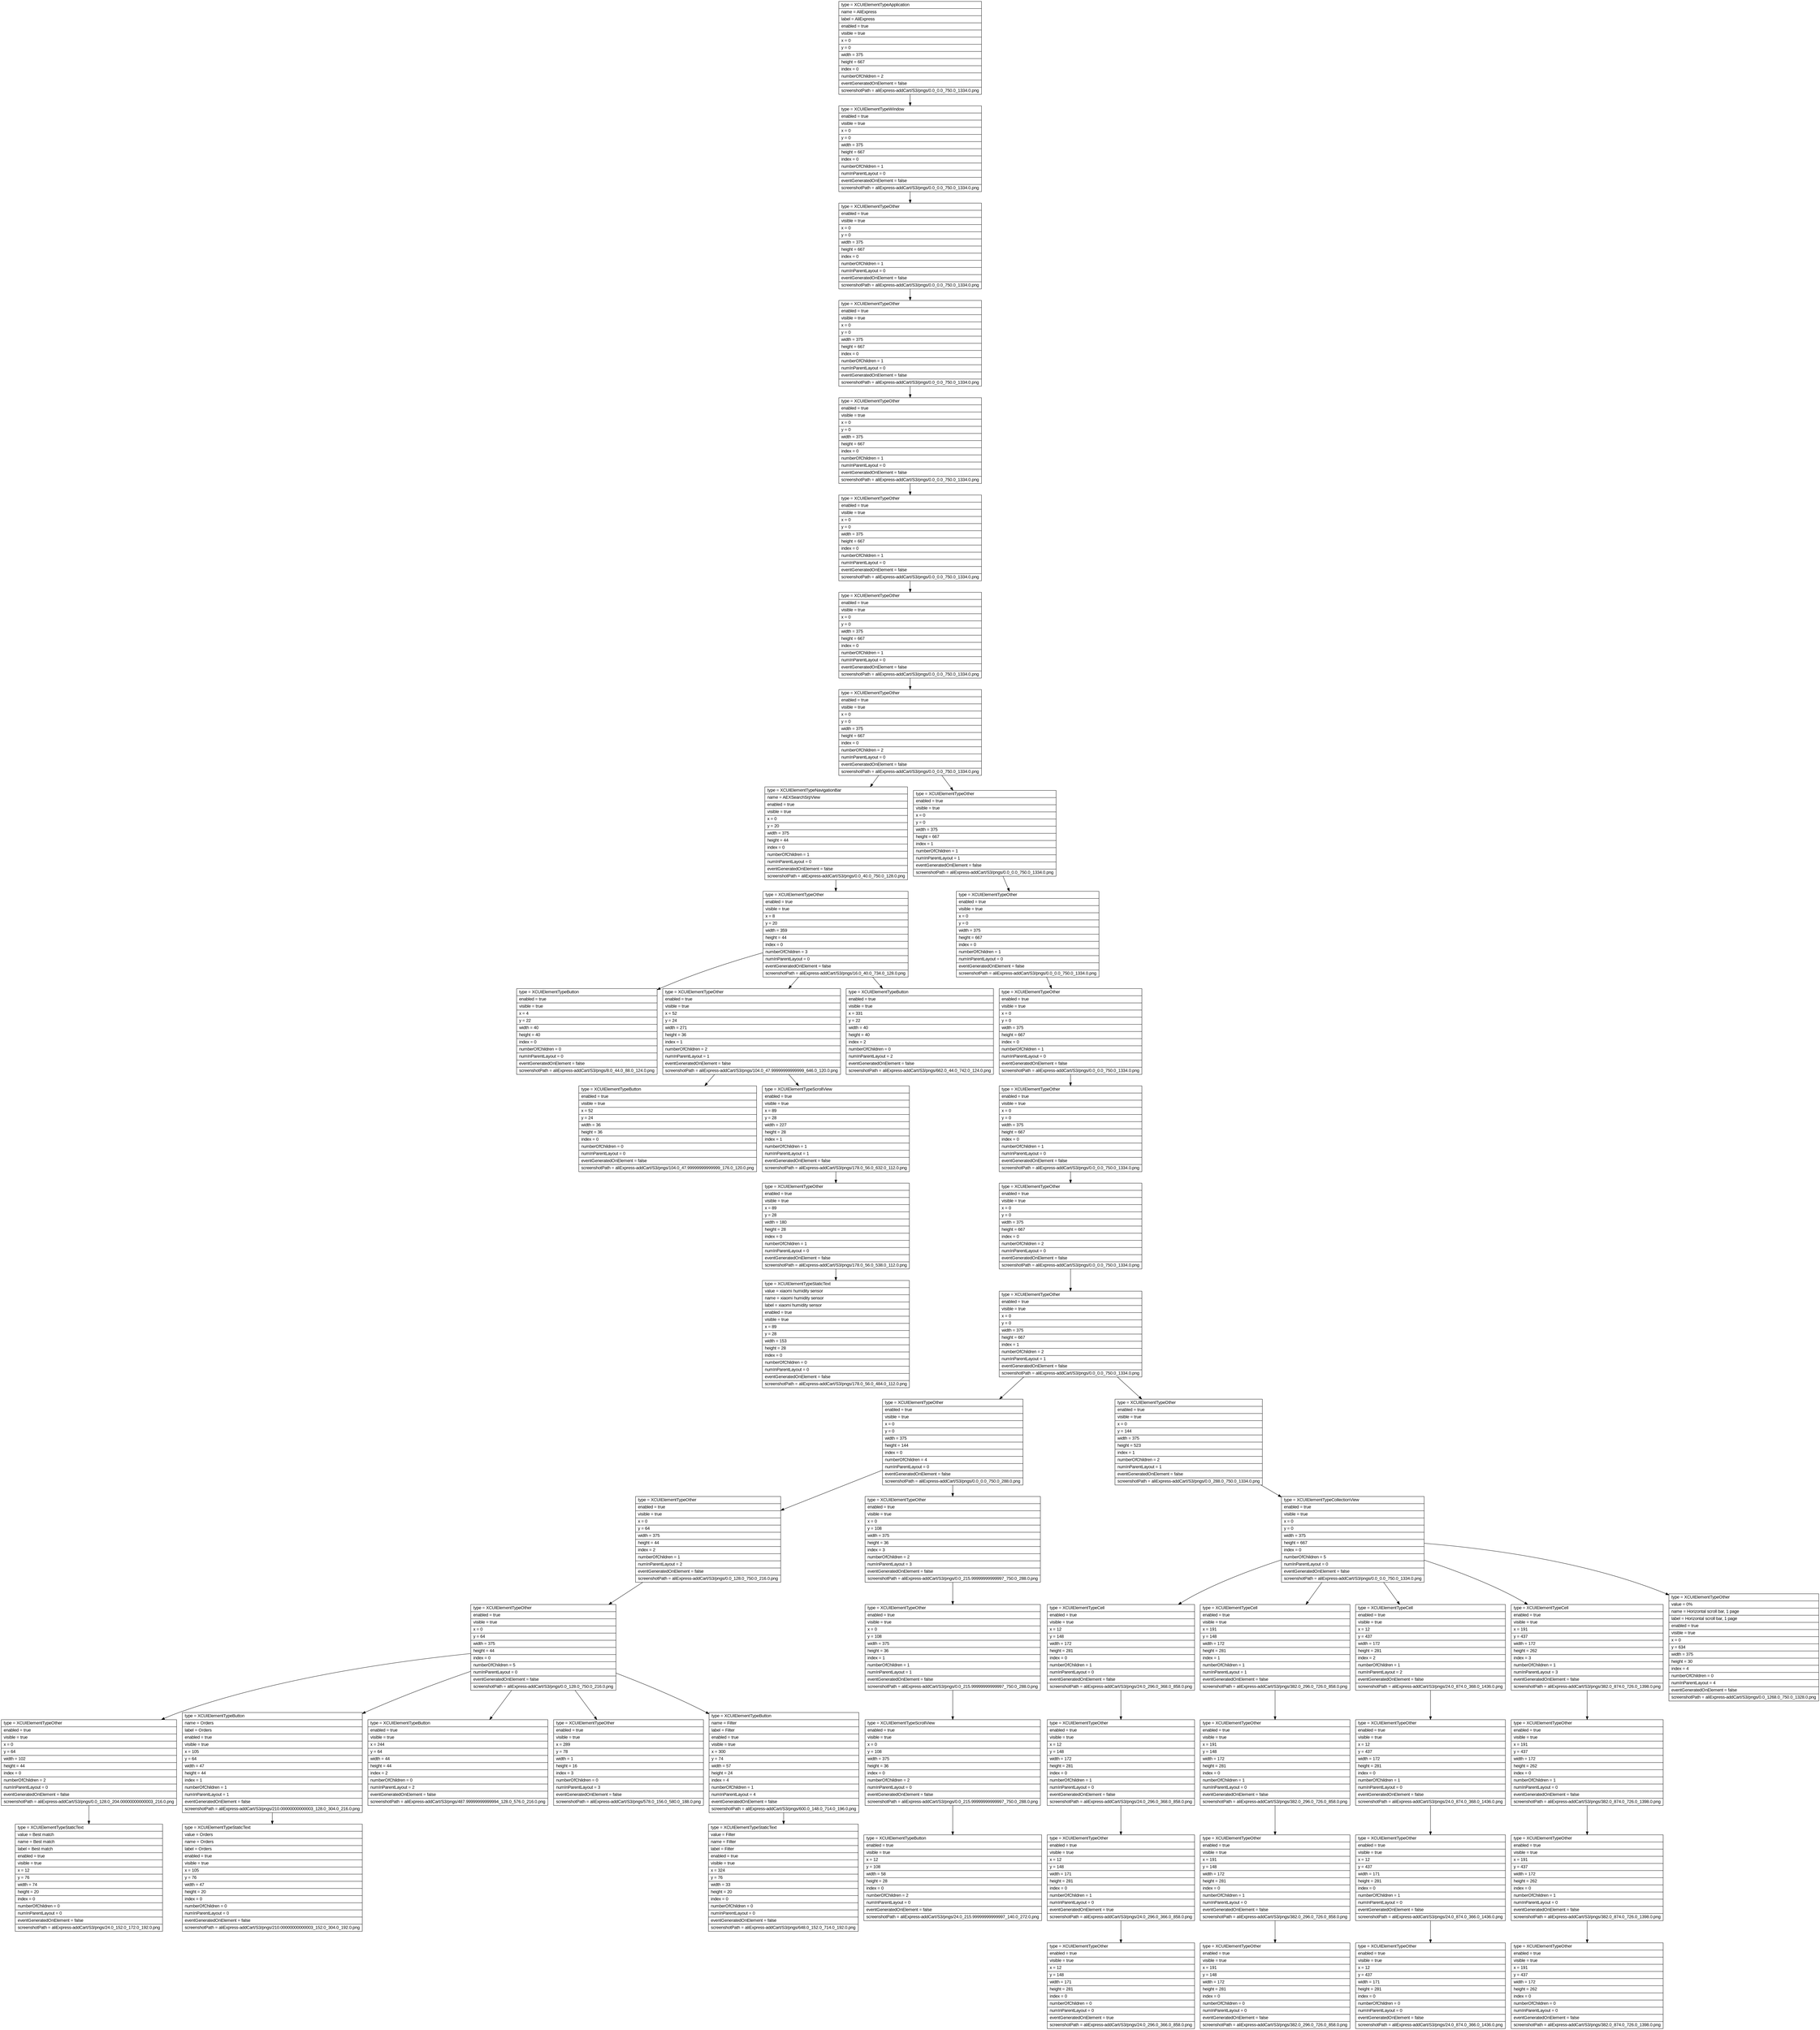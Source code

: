 digraph Layout {

	node [shape=record fontname=Arial];

	0	[label="{type = XCUIElementTypeApplication\l|name = AliExpress\l|label = AliExpress\l|enabled = true\l|visible = true\l|x = 0\l|y = 0\l|width = 375\l|height = 667\l|index = 0\l|numberOfChildren = 2\l|eventGeneratedOnElement = false \l|screenshotPath = aliExpress-addCart/S3/pngs/0.0_0.0_750.0_1334.0.png\l}"]
	1	[label="{type = XCUIElementTypeWindow\l|enabled = true\l|visible = true\l|x = 0\l|y = 0\l|width = 375\l|height = 667\l|index = 0\l|numberOfChildren = 1\l|numInParentLayout = 0\l|eventGeneratedOnElement = false \l|screenshotPath = aliExpress-addCart/S3/pngs/0.0_0.0_750.0_1334.0.png\l}"]
	2	[label="{type = XCUIElementTypeOther\l|enabled = true\l|visible = true\l|x = 0\l|y = 0\l|width = 375\l|height = 667\l|index = 0\l|numberOfChildren = 1\l|numInParentLayout = 0\l|eventGeneratedOnElement = false \l|screenshotPath = aliExpress-addCart/S3/pngs/0.0_0.0_750.0_1334.0.png\l}"]
	3	[label="{type = XCUIElementTypeOther\l|enabled = true\l|visible = true\l|x = 0\l|y = 0\l|width = 375\l|height = 667\l|index = 0\l|numberOfChildren = 1\l|numInParentLayout = 0\l|eventGeneratedOnElement = false \l|screenshotPath = aliExpress-addCart/S3/pngs/0.0_0.0_750.0_1334.0.png\l}"]
	4	[label="{type = XCUIElementTypeOther\l|enabled = true\l|visible = true\l|x = 0\l|y = 0\l|width = 375\l|height = 667\l|index = 0\l|numberOfChildren = 1\l|numInParentLayout = 0\l|eventGeneratedOnElement = false \l|screenshotPath = aliExpress-addCart/S3/pngs/0.0_0.0_750.0_1334.0.png\l}"]
	5	[label="{type = XCUIElementTypeOther\l|enabled = true\l|visible = true\l|x = 0\l|y = 0\l|width = 375\l|height = 667\l|index = 0\l|numberOfChildren = 1\l|numInParentLayout = 0\l|eventGeneratedOnElement = false \l|screenshotPath = aliExpress-addCart/S3/pngs/0.0_0.0_750.0_1334.0.png\l}"]
	6	[label="{type = XCUIElementTypeOther\l|enabled = true\l|visible = true\l|x = 0\l|y = 0\l|width = 375\l|height = 667\l|index = 0\l|numberOfChildren = 1\l|numInParentLayout = 0\l|eventGeneratedOnElement = false \l|screenshotPath = aliExpress-addCart/S3/pngs/0.0_0.0_750.0_1334.0.png\l}"]
	7	[label="{type = XCUIElementTypeOther\l|enabled = true\l|visible = true\l|x = 0\l|y = 0\l|width = 375\l|height = 667\l|index = 0\l|numberOfChildren = 2\l|numInParentLayout = 0\l|eventGeneratedOnElement = false \l|screenshotPath = aliExpress-addCart/S3/pngs/0.0_0.0_750.0_1334.0.png\l}"]
	8	[label="{type = XCUIElementTypeNavigationBar\l|name = AEXSearchSrpView\l|enabled = true\l|visible = true\l|x = 0\l|y = 20\l|width = 375\l|height = 44\l|index = 0\l|numberOfChildren = 1\l|numInParentLayout = 0\l|eventGeneratedOnElement = false \l|screenshotPath = aliExpress-addCart/S3/pngs/0.0_40.0_750.0_128.0.png\l}"]
	9	[label="{type = XCUIElementTypeOther\l|enabled = true\l|visible = true\l|x = 0\l|y = 0\l|width = 375\l|height = 667\l|index = 1\l|numberOfChildren = 1\l|numInParentLayout = 1\l|eventGeneratedOnElement = false \l|screenshotPath = aliExpress-addCart/S3/pngs/0.0_0.0_750.0_1334.0.png\l}"]
	10	[label="{type = XCUIElementTypeOther\l|enabled = true\l|visible = true\l|x = 8\l|y = 20\l|width = 359\l|height = 44\l|index = 0\l|numberOfChildren = 3\l|numInParentLayout = 0\l|eventGeneratedOnElement = false \l|screenshotPath = aliExpress-addCart/S3/pngs/16.0_40.0_734.0_128.0.png\l}"]
	11	[label="{type = XCUIElementTypeOther\l|enabled = true\l|visible = true\l|x = 0\l|y = 0\l|width = 375\l|height = 667\l|index = 0\l|numberOfChildren = 1\l|numInParentLayout = 0\l|eventGeneratedOnElement = false \l|screenshotPath = aliExpress-addCart/S3/pngs/0.0_0.0_750.0_1334.0.png\l}"]
	12	[label="{type = XCUIElementTypeButton\l|enabled = true\l|visible = true\l|x = 4\l|y = 22\l|width = 40\l|height = 40\l|index = 0\l|numberOfChildren = 0\l|numInParentLayout = 0\l|eventGeneratedOnElement = false \l|screenshotPath = aliExpress-addCart/S3/pngs/8.0_44.0_88.0_124.0.png\l}"]
	13	[label="{type = XCUIElementTypeOther\l|enabled = true\l|visible = true\l|x = 52\l|y = 24\l|width = 271\l|height = 36\l|index = 1\l|numberOfChildren = 2\l|numInParentLayout = 1\l|eventGeneratedOnElement = false \l|screenshotPath = aliExpress-addCart/S3/pngs/104.0_47.99999999999999_646.0_120.0.png\l}"]
	14	[label="{type = XCUIElementTypeButton\l|enabled = true\l|visible = true\l|x = 331\l|y = 22\l|width = 40\l|height = 40\l|index = 2\l|numberOfChildren = 0\l|numInParentLayout = 2\l|eventGeneratedOnElement = false \l|screenshotPath = aliExpress-addCart/S3/pngs/662.0_44.0_742.0_124.0.png\l}"]
	15	[label="{type = XCUIElementTypeOther\l|enabled = true\l|visible = true\l|x = 0\l|y = 0\l|width = 375\l|height = 667\l|index = 0\l|numberOfChildren = 1\l|numInParentLayout = 0\l|eventGeneratedOnElement = false \l|screenshotPath = aliExpress-addCart/S3/pngs/0.0_0.0_750.0_1334.0.png\l}"]
	16	[label="{type = XCUIElementTypeButton\l|enabled = true\l|visible = true\l|x = 52\l|y = 24\l|width = 36\l|height = 36\l|index = 0\l|numberOfChildren = 0\l|numInParentLayout = 0\l|eventGeneratedOnElement = false \l|screenshotPath = aliExpress-addCart/S3/pngs/104.0_47.99999999999999_176.0_120.0.png\l}"]
	17	[label="{type = XCUIElementTypeScrollView\l|enabled = true\l|visible = true\l|x = 89\l|y = 28\l|width = 227\l|height = 28\l|index = 1\l|numberOfChildren = 1\l|numInParentLayout = 1\l|eventGeneratedOnElement = false \l|screenshotPath = aliExpress-addCart/S3/pngs/178.0_56.0_632.0_112.0.png\l}"]
	18	[label="{type = XCUIElementTypeOther\l|enabled = true\l|visible = true\l|x = 0\l|y = 0\l|width = 375\l|height = 667\l|index = 0\l|numberOfChildren = 1\l|numInParentLayout = 0\l|eventGeneratedOnElement = false \l|screenshotPath = aliExpress-addCart/S3/pngs/0.0_0.0_750.0_1334.0.png\l}"]
	19	[label="{type = XCUIElementTypeOther\l|enabled = true\l|visible = true\l|x = 89\l|y = 28\l|width = 180\l|height = 28\l|index = 0\l|numberOfChildren = 1\l|numInParentLayout = 0\l|eventGeneratedOnElement = false \l|screenshotPath = aliExpress-addCart/S3/pngs/178.0_56.0_538.0_112.0.png\l}"]
	20	[label="{type = XCUIElementTypeOther\l|enabled = true\l|visible = true\l|x = 0\l|y = 0\l|width = 375\l|height = 667\l|index = 0\l|numberOfChildren = 2\l|numInParentLayout = 0\l|eventGeneratedOnElement = false \l|screenshotPath = aliExpress-addCart/S3/pngs/0.0_0.0_750.0_1334.0.png\l}"]
	21	[label="{type = XCUIElementTypeStaticText\l|value = xiaomi humidity sensor\l|name = xiaomi humidity sensor\l|label = xiaomi humidity sensor\l|enabled = true\l|visible = true\l|x = 89\l|y = 28\l|width = 153\l|height = 28\l|index = 0\l|numberOfChildren = 0\l|numInParentLayout = 0\l|eventGeneratedOnElement = false \l|screenshotPath = aliExpress-addCart/S3/pngs/178.0_56.0_484.0_112.0.png\l}"]
	22	[label="{type = XCUIElementTypeOther\l|enabled = true\l|visible = true\l|x = 0\l|y = 0\l|width = 375\l|height = 667\l|index = 1\l|numberOfChildren = 2\l|numInParentLayout = 1\l|eventGeneratedOnElement = false \l|screenshotPath = aliExpress-addCart/S3/pngs/0.0_0.0_750.0_1334.0.png\l}"]
	23	[label="{type = XCUIElementTypeOther\l|enabled = true\l|visible = true\l|x = 0\l|y = 0\l|width = 375\l|height = 144\l|index = 0\l|numberOfChildren = 4\l|numInParentLayout = 0\l|eventGeneratedOnElement = false \l|screenshotPath = aliExpress-addCart/S3/pngs/0.0_0.0_750.0_288.0.png\l}"]
	24	[label="{type = XCUIElementTypeOther\l|enabled = true\l|visible = true\l|x = 0\l|y = 144\l|width = 375\l|height = 523\l|index = 1\l|numberOfChildren = 2\l|numInParentLayout = 1\l|eventGeneratedOnElement = false \l|screenshotPath = aliExpress-addCart/S3/pngs/0.0_288.0_750.0_1334.0.png\l}"]
	25	[label="{type = XCUIElementTypeOther\l|enabled = true\l|visible = true\l|x = 0\l|y = 64\l|width = 375\l|height = 44\l|index = 2\l|numberOfChildren = 1\l|numInParentLayout = 2\l|eventGeneratedOnElement = false \l|screenshotPath = aliExpress-addCart/S3/pngs/0.0_128.0_750.0_216.0.png\l}"]
	26	[label="{type = XCUIElementTypeOther\l|enabled = true\l|visible = true\l|x = 0\l|y = 108\l|width = 375\l|height = 36\l|index = 3\l|numberOfChildren = 2\l|numInParentLayout = 3\l|eventGeneratedOnElement = false \l|screenshotPath = aliExpress-addCart/S3/pngs/0.0_215.99999999999997_750.0_288.0.png\l}"]
	27	[label="{type = XCUIElementTypeCollectionView\l|enabled = true\l|visible = true\l|x = 0\l|y = 0\l|width = 375\l|height = 667\l|index = 0\l|numberOfChildren = 5\l|numInParentLayout = 0\l|eventGeneratedOnElement = false \l|screenshotPath = aliExpress-addCart/S3/pngs/0.0_0.0_750.0_1334.0.png\l}"]
	28	[label="{type = XCUIElementTypeOther\l|enabled = true\l|visible = true\l|x = 0\l|y = 64\l|width = 375\l|height = 44\l|index = 0\l|numberOfChildren = 5\l|numInParentLayout = 0\l|eventGeneratedOnElement = false \l|screenshotPath = aliExpress-addCart/S3/pngs/0.0_128.0_750.0_216.0.png\l}"]
	29	[label="{type = XCUIElementTypeOther\l|enabled = true\l|visible = true\l|x = 0\l|y = 108\l|width = 375\l|height = 36\l|index = 1\l|numberOfChildren = 1\l|numInParentLayout = 1\l|eventGeneratedOnElement = false \l|screenshotPath = aliExpress-addCart/S3/pngs/0.0_215.99999999999997_750.0_288.0.png\l}"]
	30	[label="{type = XCUIElementTypeCell\l|enabled = true\l|visible = true\l|x = 12\l|y = 148\l|width = 172\l|height = 281\l|index = 0\l|numberOfChildren = 1\l|numInParentLayout = 0\l|eventGeneratedOnElement = false \l|screenshotPath = aliExpress-addCart/S3/pngs/24.0_296.0_368.0_858.0.png\l}"]
	31	[label="{type = XCUIElementTypeCell\l|enabled = true\l|visible = true\l|x = 191\l|y = 148\l|width = 172\l|height = 281\l|index = 1\l|numberOfChildren = 1\l|numInParentLayout = 1\l|eventGeneratedOnElement = false \l|screenshotPath = aliExpress-addCart/S3/pngs/382.0_296.0_726.0_858.0.png\l}"]
	32	[label="{type = XCUIElementTypeCell\l|enabled = true\l|visible = true\l|x = 12\l|y = 437\l|width = 172\l|height = 281\l|index = 2\l|numberOfChildren = 1\l|numInParentLayout = 2\l|eventGeneratedOnElement = false \l|screenshotPath = aliExpress-addCart/S3/pngs/24.0_874.0_368.0_1436.0.png\l}"]
	33	[label="{type = XCUIElementTypeCell\l|enabled = true\l|visible = true\l|x = 191\l|y = 437\l|width = 172\l|height = 262\l|index = 3\l|numberOfChildren = 1\l|numInParentLayout = 3\l|eventGeneratedOnElement = false \l|screenshotPath = aliExpress-addCart/S3/pngs/382.0_874.0_726.0_1398.0.png\l}"]
	34	[label="{type = XCUIElementTypeOther\l|value = 0%\l|name = Horizontal scroll bar, 1 page\l|label = Horizontal scroll bar, 1 page\l|enabled = true\l|visible = true\l|x = 0\l|y = 634\l|width = 375\l|height = 30\l|index = 4\l|numberOfChildren = 0\l|numInParentLayout = 4\l|eventGeneratedOnElement = false \l|screenshotPath = aliExpress-addCart/S3/pngs/0.0_1268.0_750.0_1328.0.png\l}"]
	35	[label="{type = XCUIElementTypeOther\l|enabled = true\l|visible = true\l|x = 0\l|y = 64\l|width = 102\l|height = 44\l|index = 0\l|numberOfChildren = 2\l|numInParentLayout = 0\l|eventGeneratedOnElement = false \l|screenshotPath = aliExpress-addCart/S3/pngs/0.0_128.0_204.00000000000003_216.0.png\l}"]
	36	[label="{type = XCUIElementTypeButton\l|name = Orders\l|label = Orders\l|enabled = true\l|visible = true\l|x = 105\l|y = 64\l|width = 47\l|height = 44\l|index = 1\l|numberOfChildren = 1\l|numInParentLayout = 1\l|eventGeneratedOnElement = false \l|screenshotPath = aliExpress-addCart/S3/pngs/210.00000000000003_128.0_304.0_216.0.png\l}"]
	37	[label="{type = XCUIElementTypeButton\l|enabled = true\l|visible = true\l|x = 244\l|y = 64\l|width = 44\l|height = 44\l|index = 2\l|numberOfChildren = 0\l|numInParentLayout = 2\l|eventGeneratedOnElement = false \l|screenshotPath = aliExpress-addCart/S3/pngs/487.99999999999994_128.0_576.0_216.0.png\l}"]
	38	[label="{type = XCUIElementTypeOther\l|enabled = true\l|visible = true\l|x = 289\l|y = 78\l|width = 1\l|height = 16\l|index = 3\l|numberOfChildren = 0\l|numInParentLayout = 3\l|eventGeneratedOnElement = false \l|screenshotPath = aliExpress-addCart/S3/pngs/578.0_156.0_580.0_188.0.png\l}"]
	39	[label="{type = XCUIElementTypeButton\l|name = Filter\l|label = Filter\l|enabled = true\l|visible = true\l|x = 300\l|y = 74\l|width = 57\l|height = 24\l|index = 4\l|numberOfChildren = 1\l|numInParentLayout = 4\l|eventGeneratedOnElement = false \l|screenshotPath = aliExpress-addCart/S3/pngs/600.0_148.0_714.0_196.0.png\l}"]
	40	[label="{type = XCUIElementTypeScrollView\l|enabled = true\l|visible = true\l|x = 0\l|y = 108\l|width = 375\l|height = 36\l|index = 0\l|numberOfChildren = 2\l|numInParentLayout = 0\l|eventGeneratedOnElement = false \l|screenshotPath = aliExpress-addCart/S3/pngs/0.0_215.99999999999997_750.0_288.0.png\l}"]
	41	[label="{type = XCUIElementTypeOther\l|enabled = true\l|visible = true\l|x = 12\l|y = 148\l|width = 172\l|height = 281\l|index = 0\l|numberOfChildren = 1\l|numInParentLayout = 0\l|eventGeneratedOnElement = false \l|screenshotPath = aliExpress-addCart/S3/pngs/24.0_296.0_368.0_858.0.png\l}"]
	42	[label="{type = XCUIElementTypeOther\l|enabled = true\l|visible = true\l|x = 191\l|y = 148\l|width = 172\l|height = 281\l|index = 0\l|numberOfChildren = 1\l|numInParentLayout = 0\l|eventGeneratedOnElement = false \l|screenshotPath = aliExpress-addCart/S3/pngs/382.0_296.0_726.0_858.0.png\l}"]
	43	[label="{type = XCUIElementTypeOther\l|enabled = true\l|visible = true\l|x = 12\l|y = 437\l|width = 172\l|height = 281\l|index = 0\l|numberOfChildren = 1\l|numInParentLayout = 0\l|eventGeneratedOnElement = false \l|screenshotPath = aliExpress-addCart/S3/pngs/24.0_874.0_368.0_1436.0.png\l}"]
	44	[label="{type = XCUIElementTypeOther\l|enabled = true\l|visible = true\l|x = 191\l|y = 437\l|width = 172\l|height = 262\l|index = 0\l|numberOfChildren = 1\l|numInParentLayout = 0\l|eventGeneratedOnElement = false \l|screenshotPath = aliExpress-addCart/S3/pngs/382.0_874.0_726.0_1398.0.png\l}"]
	45	[label="{type = XCUIElementTypeStaticText\l|value = Best match\l|name = Best match\l|label = Best match\l|enabled = true\l|visible = true\l|x = 12\l|y = 76\l|width = 74\l|height = 20\l|index = 0\l|numberOfChildren = 0\l|numInParentLayout = 0\l|eventGeneratedOnElement = false \l|screenshotPath = aliExpress-addCart/S3/pngs/24.0_152.0_172.0_192.0.png\l}"]
	46	[label="{type = XCUIElementTypeStaticText\l|value = Orders\l|name = Orders\l|label = Orders\l|enabled = true\l|visible = true\l|x = 105\l|y = 76\l|width = 47\l|height = 20\l|index = 0\l|numberOfChildren = 0\l|numInParentLayout = 0\l|eventGeneratedOnElement = false \l|screenshotPath = aliExpress-addCart/S3/pngs/210.00000000000003_152.0_304.0_192.0.png\l}"]
	47	[label="{type = XCUIElementTypeStaticText\l|value = Filter\l|name = Filter\l|label = Filter\l|enabled = true\l|visible = true\l|x = 324\l|y = 76\l|width = 33\l|height = 20\l|index = 0\l|numberOfChildren = 0\l|numInParentLayout = 0\l|eventGeneratedOnElement = false \l|screenshotPath = aliExpress-addCart/S3/pngs/648.0_152.0_714.0_192.0.png\l}"]
	48	[label="{type = XCUIElementTypeButton\l|enabled = true\l|visible = true\l|x = 12\l|y = 108\l|width = 58\l|height = 28\l|index = 0\l|numberOfChildren = 2\l|numInParentLayout = 0\l|eventGeneratedOnElement = false \l|screenshotPath = aliExpress-addCart/S3/pngs/24.0_215.99999999999997_140.0_272.0.png\l}"]
	49	[label="{type = XCUIElementTypeOther\l|enabled = true\l|visible = true\l|x = 12\l|y = 148\l|width = 171\l|height = 281\l|index = 0\l|numberOfChildren = 1\l|numInParentLayout = 0\l|eventGeneratedOnElement = true \l|screenshotPath = aliExpress-addCart/S3/pngs/24.0_296.0_366.0_858.0.png\l}"]
	50	[label="{type = XCUIElementTypeOther\l|enabled = true\l|visible = true\l|x = 191\l|y = 148\l|width = 172\l|height = 281\l|index = 0\l|numberOfChildren = 1\l|numInParentLayout = 0\l|eventGeneratedOnElement = false \l|screenshotPath = aliExpress-addCart/S3/pngs/382.0_296.0_726.0_858.0.png\l}"]
	51	[label="{type = XCUIElementTypeOther\l|enabled = true\l|visible = true\l|x = 12\l|y = 437\l|width = 171\l|height = 281\l|index = 0\l|numberOfChildren = 1\l|numInParentLayout = 0\l|eventGeneratedOnElement = false \l|screenshotPath = aliExpress-addCart/S3/pngs/24.0_874.0_366.0_1436.0.png\l}"]
	52	[label="{type = XCUIElementTypeOther\l|enabled = true\l|visible = true\l|x = 191\l|y = 437\l|width = 172\l|height = 262\l|index = 0\l|numberOfChildren = 1\l|numInParentLayout = 0\l|eventGeneratedOnElement = false \l|screenshotPath = aliExpress-addCart/S3/pngs/382.0_874.0_726.0_1398.0.png\l}"]
	53	[label="{type = XCUIElementTypeOther\l|enabled = true\l|visible = true\l|x = 12\l|y = 148\l|width = 171\l|height = 281\l|index = 0\l|numberOfChildren = 0\l|numInParentLayout = 0\l|eventGeneratedOnElement = true \l|screenshotPath = aliExpress-addCart/S3/pngs/24.0_296.0_366.0_858.0.png\l}"]
	54	[label="{type = XCUIElementTypeOther\l|enabled = true\l|visible = true\l|x = 191\l|y = 148\l|width = 172\l|height = 281\l|index = 0\l|numberOfChildren = 0\l|numInParentLayout = 0\l|eventGeneratedOnElement = false \l|screenshotPath = aliExpress-addCart/S3/pngs/382.0_296.0_726.0_858.0.png\l}"]
	55	[label="{type = XCUIElementTypeOther\l|enabled = true\l|visible = true\l|x = 12\l|y = 437\l|width = 171\l|height = 281\l|index = 0\l|numberOfChildren = 0\l|numInParentLayout = 0\l|eventGeneratedOnElement = false \l|screenshotPath = aliExpress-addCart/S3/pngs/24.0_874.0_366.0_1436.0.png\l}"]
	56	[label="{type = XCUIElementTypeOther\l|enabled = true\l|visible = true\l|x = 191\l|y = 437\l|width = 172\l|height = 262\l|index = 0\l|numberOfChildren = 0\l|numInParentLayout = 0\l|eventGeneratedOnElement = false \l|screenshotPath = aliExpress-addCart/S3/pngs/382.0_874.0_726.0_1398.0.png\l}"]


	0 -> 1
	1 -> 2
	2 -> 3
	3 -> 4
	4 -> 5
	5 -> 6
	6 -> 7
	7 -> 8
	7 -> 9
	8 -> 10
	9 -> 11
	10 -> 12
	10 -> 13
	10 -> 14
	11 -> 15
	13 -> 16
	13 -> 17
	15 -> 18
	17 -> 19
	18 -> 20
	19 -> 21
	20 -> 22
	22 -> 23
	22 -> 24
	23 -> 25
	23 -> 26
	24 -> 27
	25 -> 28
	26 -> 29
	27 -> 30
	27 -> 31
	27 -> 32
	27 -> 33
	27 -> 34
	28 -> 35
	28 -> 36
	28 -> 37
	28 -> 38
	28 -> 39
	29 -> 40
	30 -> 41
	31 -> 42
	32 -> 43
	33 -> 44
	35 -> 45
	36 -> 46
	39 -> 47
	40 -> 48
	41 -> 49
	42 -> 50
	43 -> 51
	44 -> 52
	49 -> 53
	50 -> 54
	51 -> 55
	52 -> 56


}